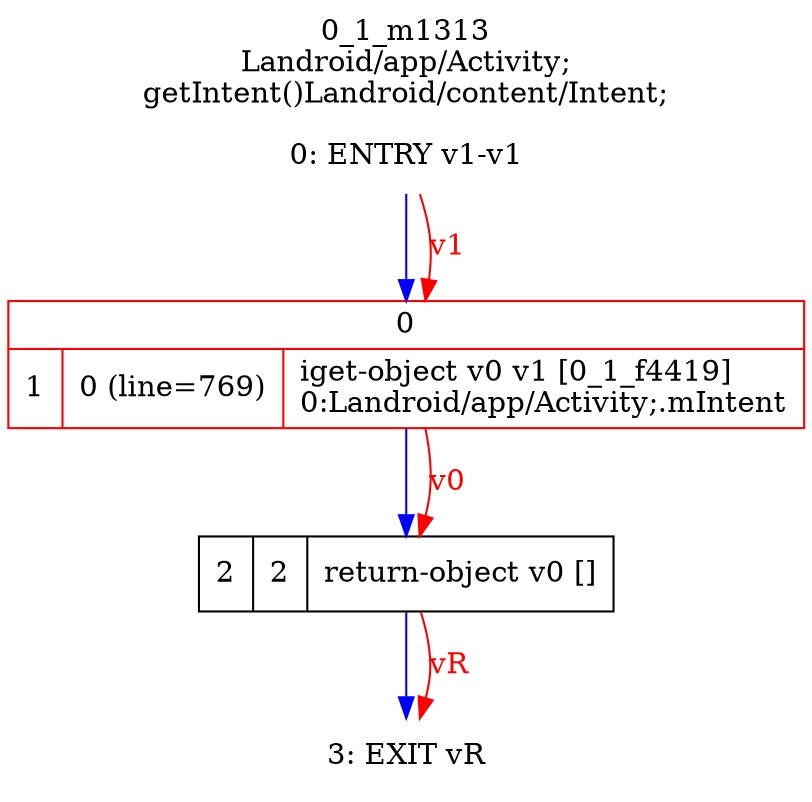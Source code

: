 digraph G {
rankdir=UD;
labelloc=t;
label="0_1_m1313\nLandroid/app/Activity;
getIntent()Landroid/content/Intent;";
0[label="0: ENTRY v1-v1",shape=plaintext];
1[label="{0|{1|0 (line=769)|iget-object v0 v1 [0_1_f4419]\l0:Landroid/app/Activity;.mIntent\l}}",shape=record, color=red];
2[label="2|2|return-object v0 []\l",shape=record];
3[label="3: EXIT vR",shape=plaintext];
0->1 [color=blue, fontcolor=blue,weight=100, taillabel=""];
1->2 [color=blue, fontcolor=blue,weight=100, taillabel=""];
2->3 [color=blue, fontcolor=blue,weight=100, taillabel=""];
0->1 [color=red, fontcolor=red, label="v1"];
1->2 [color=red, fontcolor=red, label="v0"];
2->3 [color=red, fontcolor=red, label="vR"];
}
